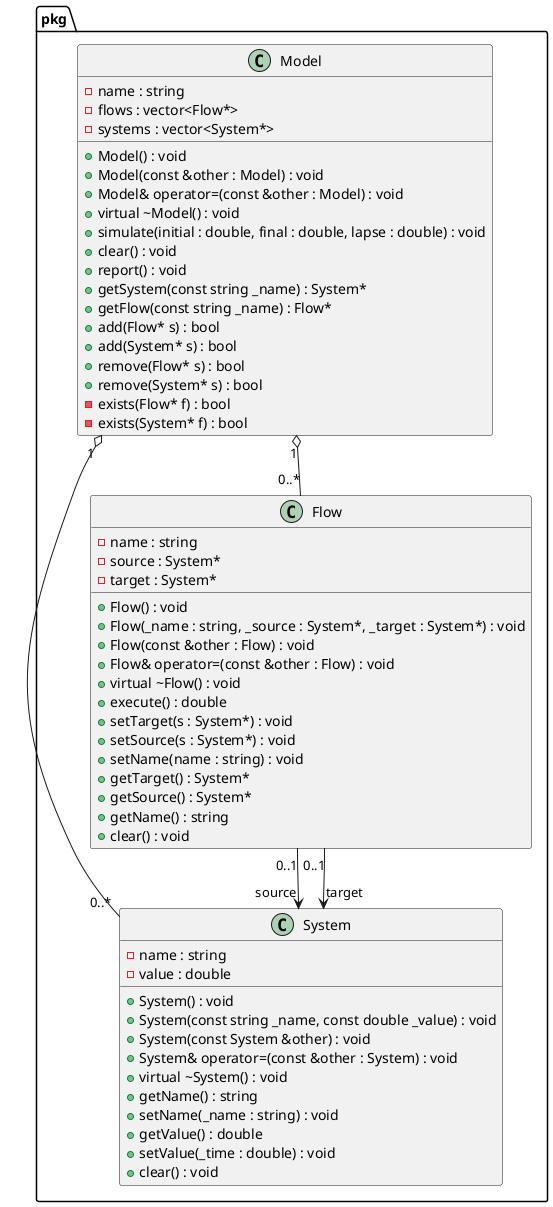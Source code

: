 @startuml inline_umlgraph_1.png
package pkg {
    class Model {
        - name : string
        - flows : vector<Flow*>
        - systems : vector<System*>
        + Model() : void
        + Model(const &other : Model) : void
        + Model& operator=(const &other : Model) : void
        + virtual ~Model() : void
        + simulate(initial : double, final : double, lapse : double) : void
        + clear() : void
        + report() : void
        + getSystem(const string _name) : System*
        + getFlow(const string _name) : Flow*
        + add(Flow* s) : bool
        + add(System* s) : bool
        + remove(Flow* s) : bool
        + remove(System* s) : bool
        - exists(Flow* f) : bool
        - exists(System* f) : bool
    }

    class System {
        - name : string
        - value : double
        + System() : void
        + System(const string _name, const double _value) : void
        + System(const System &other) : void
        + System& operator=(const &other : System) : void
        + virtual ~System() : void
        + getName() : string
        + setName(_name : string) : void
        + getValue() : double
        + setValue(_time : double) : void
        + clear() : void
    }

    class Flow {
        - name : string
        - source : System*
        - target : System*
        + Flow() : void
        + Flow(_name : string, _source : System*, _target : System*) : void
        + Flow(const &other : Flow) : void
        + Flow& operator=(const &other : Flow) : void
        + virtual ~Flow() : void
        + execute() : double
        + setTarget(s : System*) : void
        + setSource(s : System*) : void
        + setName(name : string) : void
        + getTarget() : System*
        + getSource() : System*
        + getName() : string
        + clear() : void
    }

    Model "1" o-- "0..*" System
    Model "1" o-- "0..*" Flow
    Flow "0..1" --> "source" System
    Flow "0..1" --> "target" System
}
@enduml
@startuml inline_umlgraph_2.eps
package pkg {
    class Model {
        - name : string
        - flows : vector<Flow*>
        - systems : vector<System*>
        + Model() : void
        + Model(const &other : Model) : void
        + Model& operator=(const &other : Model) : void
        + virtual ~Model() : void
        + simulate(initial : double, final : double, lapse : double) : void
        + clear() : void
        + report() : void
        + getSystem(const string _name) : System*
        + getFlow(const string _name) : Flow*
        + add(Flow* s) : bool
        + add(System* s) : bool
        + remove(Flow* s) : bool
        + remove(System* s) : bool
        - exists(Flow* f) : bool
        - exists(System* f) : bool
    }

    class System {
        - name : string
        - value : double
        + System() : void
        + System(const string _name, const double _value) : void
        + System(const System &other) : void
        + System& operator=(const &other : System) : void
        + virtual ~System() : void
        + getName() : string
        + setName(_name : string) : void
        + getValue() : double
        + setValue(_time : double) : void
        + clear() : void
    }

    class Flow {
        - name : string
        - source : System*
        - target : System*
        + Flow() : void
        + Flow(_name : string, _source : System*, _target : System*) : void
        + Flow(const &other : Flow) : void
        + Flow& operator=(const &other : Flow) : void
        + virtual ~Flow() : void
        + execute() : double
        + setTarget(s : System*) : void
        + setSource(s : System*) : void
        + setName(name : string) : void
        + getTarget() : System*
        + getSource() : System*
        + getName() : string
        + clear() : void
    }

    Model "1" o-- "0..*" System
    Model "1" o-- "0..*" Flow
    Flow "0..1" --> "source" System
    Flow "0..1" --> "target" System
}
@enduml
